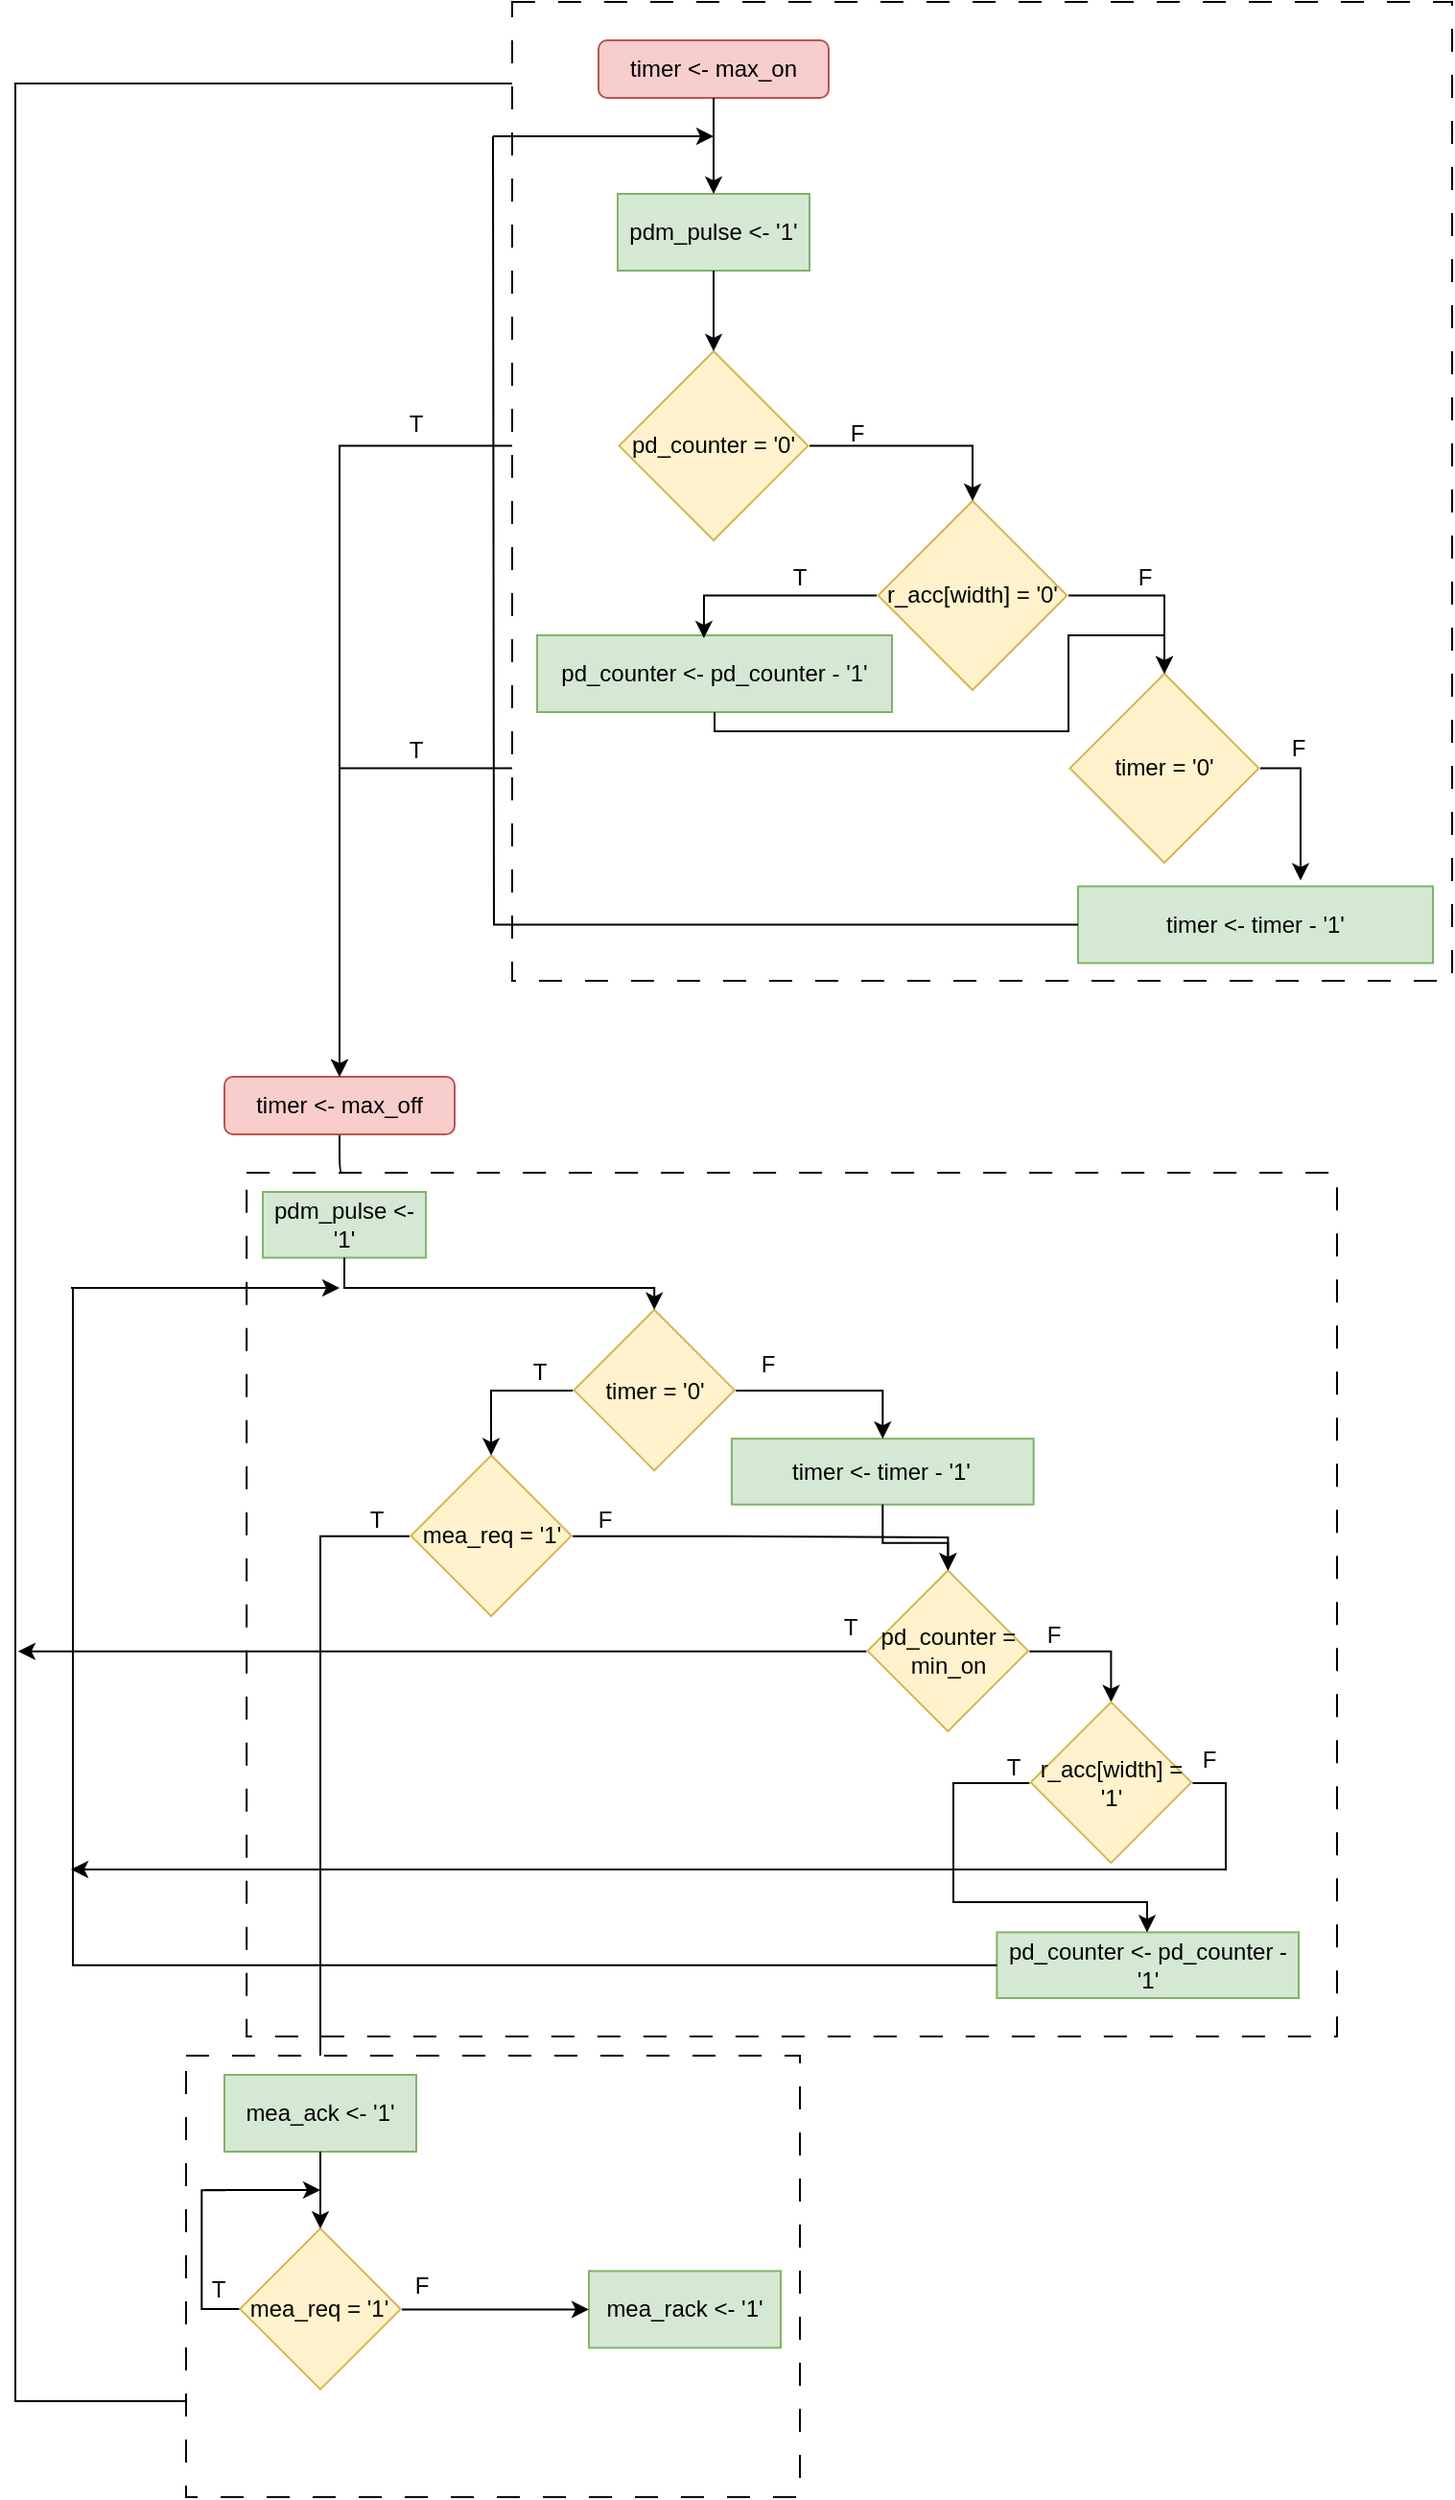 <mxfile version="24.0.1" type="github">
  <diagram name="Page-1" id="hOQKtH4IWWjvnmXXgJGV">
    <mxGraphModel dx="1434" dy="795" grid="1" gridSize="10" guides="1" tooltips="1" connect="1" arrows="1" fold="1" page="1" pageScale="1" pageWidth="850" pageHeight="1100" math="0" shadow="0">
      <root>
        <mxCell id="0" />
        <mxCell id="1" parent="0" />
        <mxCell id="8vx6SqyI67sq7ZQJnIV3-46" style="edgeStyle=orthogonalEdgeStyle;rounded=1;orthogonalLoop=1;jettySize=auto;html=1;exitX=0.5;exitY=1;exitDx=0;exitDy=0;" edge="1" parent="1" source="8vx6SqyI67sq7ZQJnIV3-37" target="8vx6SqyI67sq7ZQJnIV3-45">
          <mxGeometry relative="1" as="geometry" />
        </mxCell>
        <mxCell id="8vx6SqyI67sq7ZQJnIV3-37" value="timer &amp;lt;- max_off" style="rounded=1;whiteSpace=wrap;html=1;fillColor=#f8cecc;strokeColor=#b85450;perimeterSpacing=0;glass=0;" vertex="1" parent="1">
          <mxGeometry x="189" y="590" width="120" height="30" as="geometry" />
        </mxCell>
        <mxCell id="8vx6SqyI67sq7ZQJnIV3-36" style="edgeStyle=orthogonalEdgeStyle;rounded=0;orthogonalLoop=1;jettySize=auto;html=1;curved=0;entryX=0.5;entryY=0;entryDx=0;entryDy=0;" edge="1" parent="1" source="8vx6SqyI67sq7ZQJnIV3-29" target="8vx6SqyI67sq7ZQJnIV3-37">
          <mxGeometry relative="1" as="geometry">
            <mxPoint x="249" y="600" as="targetPoint" />
            <Array as="points">
              <mxPoint x="249" y="429" />
            </Array>
          </mxGeometry>
        </mxCell>
        <mxCell id="8vx6SqyI67sq7ZQJnIV3-38" style="edgeStyle=orthogonalEdgeStyle;rounded=0;orthogonalLoop=1;jettySize=auto;html=1;entryX=0.5;entryY=0;entryDx=0;entryDy=0;curved=0;" edge="1" parent="1" source="8vx6SqyI67sq7ZQJnIV3-8" target="8vx6SqyI67sq7ZQJnIV3-37">
          <mxGeometry relative="1" as="geometry" />
        </mxCell>
        <mxCell id="8vx6SqyI67sq7ZQJnIV3-93" value="" style="group" vertex="1" connectable="0" parent="1">
          <mxGeometry x="209" y="650" width="560" height="440" as="geometry" />
        </mxCell>
        <mxCell id="8vx6SqyI67sq7ZQJnIV3-94" value="" style="rounded=0;whiteSpace=wrap;html=1;dashed=1;dashPattern=12 12;" vertex="1" parent="8vx6SqyI67sq7ZQJnIV3-93">
          <mxGeometry x="-8.43" y="-10" width="568.43" height="450" as="geometry" />
        </mxCell>
        <mxCell id="8vx6SqyI67sq7ZQJnIV3-45" value="pdm_pulse &amp;lt;- &#39;1&#39;" style="rounded=0;whiteSpace=wrap;html=1;fillColor=#d5e8d4;strokeColor=#82b366;" vertex="1" parent="8vx6SqyI67sq7ZQJnIV3-93">
          <mxGeometry width="85.039" height="34.286" as="geometry" />
        </mxCell>
        <mxCell id="8vx6SqyI67sq7ZQJnIV3-47" value="" style="group" vertex="1" connectable="0" parent="8vx6SqyI67sq7ZQJnIV3-93">
          <mxGeometry x="161.575" y="61.294" width="85.039" height="84.416" as="geometry" />
        </mxCell>
        <mxCell id="8vx6SqyI67sq7ZQJnIV3-48" value="" style="whiteSpace=wrap;html=1;aspect=fixed;rounded=0;rotation=-45;fillColor=#fff2cc;strokeColor=#d6b656;" vertex="1" parent="8vx6SqyI67sq7ZQJnIV3-47">
          <mxGeometry x="12.909" y="12.362" width="59.221" height="59.221" as="geometry" />
        </mxCell>
        <mxCell id="8vx6SqyI67sq7ZQJnIV3-49" value="timer = &#39;0&#39;" style="text;html=1;align=center;verticalAlign=middle;whiteSpace=wrap;rounded=0;" vertex="1" parent="8vx6SqyI67sq7ZQJnIV3-47">
          <mxGeometry y="29.351" width="85.039" height="25.714" as="geometry" />
        </mxCell>
        <mxCell id="8vx6SqyI67sq7ZQJnIV3-51" style="edgeStyle=orthogonalEdgeStyle;rounded=0;orthogonalLoop=1;jettySize=auto;html=1;exitX=0.5;exitY=1;exitDx=0;exitDy=0;entryX=1;entryY=0;entryDx=0;entryDy=0;curved=0;" edge="1" parent="8vx6SqyI67sq7ZQJnIV3-93" source="8vx6SqyI67sq7ZQJnIV3-45" target="8vx6SqyI67sq7ZQJnIV3-48">
          <mxGeometry relative="1" as="geometry">
            <Array as="points">
              <mxPoint x="43" y="50" />
              <mxPoint x="204" y="50" />
            </Array>
          </mxGeometry>
        </mxCell>
        <mxCell id="8vx6SqyI67sq7ZQJnIV3-55" value="" style="group" vertex="1" connectable="0" parent="8vx6SqyI67sq7ZQJnIV3-93">
          <mxGeometry x="76.535" y="137.143" width="85.039" height="84.416" as="geometry" />
        </mxCell>
        <mxCell id="8vx6SqyI67sq7ZQJnIV3-56" value="" style="whiteSpace=wrap;html=1;aspect=fixed;rounded=0;rotation=-45;fillColor=#fff2cc;strokeColor=#d6b656;" vertex="1" parent="8vx6SqyI67sq7ZQJnIV3-55">
          <mxGeometry x="12.909" y="12.362" width="59.221" height="59.221" as="geometry" />
        </mxCell>
        <mxCell id="8vx6SqyI67sq7ZQJnIV3-58" value="mea_req = &#39;1&#39;" style="text;html=1;align=center;verticalAlign=middle;whiteSpace=wrap;rounded=0;" vertex="1" parent="8vx6SqyI67sq7ZQJnIV3-55">
          <mxGeometry y="29.351" width="85.039" height="25.714" as="geometry" />
        </mxCell>
        <mxCell id="8vx6SqyI67sq7ZQJnIV3-52" style="edgeStyle=orthogonalEdgeStyle;rounded=0;orthogonalLoop=1;jettySize=auto;html=1;curved=0;" edge="1" parent="8vx6SqyI67sq7ZQJnIV3-93" source="8vx6SqyI67sq7ZQJnIV3-49" target="8vx6SqyI67sq7ZQJnIV3-56">
          <mxGeometry relative="1" as="geometry">
            <mxPoint x="119.055" y="265.714" as="targetPoint" />
          </mxGeometry>
        </mxCell>
        <mxCell id="8vx6SqyI67sq7ZQJnIV3-60" value="T" style="text;html=1;align=center;verticalAlign=middle;whiteSpace=wrap;rounded=0;" vertex="1" parent="8vx6SqyI67sq7ZQJnIV3-93">
          <mxGeometry x="136.063" y="85.714" width="17.008" height="17.143" as="geometry" />
        </mxCell>
        <mxCell id="8vx6SqyI67sq7ZQJnIV3-61" value="F" style="text;html=1;align=center;verticalAlign=middle;whiteSpace=wrap;rounded=0;" vertex="1" parent="8vx6SqyI67sq7ZQJnIV3-93">
          <mxGeometry x="255.118" y="85.714" width="17.008" height="8.571" as="geometry" />
        </mxCell>
        <mxCell id="8vx6SqyI67sq7ZQJnIV3-63" value="T" style="text;html=1;align=center;verticalAlign=middle;whiteSpace=wrap;rounded=0;" vertex="1" parent="8vx6SqyI67sq7ZQJnIV3-93">
          <mxGeometry x="51.024" y="162.857" width="17.008" height="17.143" as="geometry" />
        </mxCell>
        <mxCell id="8vx6SqyI67sq7ZQJnIV3-64" value="timer &amp;lt;- timer - &#39;1&#39;" style="rounded=0;whiteSpace=wrap;html=1;fillColor=#d5e8d4;strokeColor=#82b366;" vertex="1" parent="8vx6SqyI67sq7ZQJnIV3-93">
          <mxGeometry x="244.488" y="128.571" width="157.323" height="34.286" as="geometry" />
        </mxCell>
        <mxCell id="8vx6SqyI67sq7ZQJnIV3-65" style="edgeStyle=orthogonalEdgeStyle;rounded=0;orthogonalLoop=1;jettySize=auto;html=1;exitX=1;exitY=0.5;exitDx=0;exitDy=0;curved=0;" edge="1" parent="8vx6SqyI67sq7ZQJnIV3-93" source="8vx6SqyI67sq7ZQJnIV3-49" target="8vx6SqyI67sq7ZQJnIV3-64">
          <mxGeometry relative="1" as="geometry" />
        </mxCell>
        <mxCell id="8vx6SqyI67sq7ZQJnIV3-67" value="" style="group" vertex="1" connectable="0" parent="8vx6SqyI67sq7ZQJnIV3-93">
          <mxGeometry x="314.646" y="197.143" width="195.591" height="194.554" as="geometry" />
        </mxCell>
        <mxCell id="8vx6SqyI67sq7ZQJnIV3-68" value="" style="whiteSpace=wrap;html=1;aspect=fixed;rounded=0;rotation=-45;fillColor=#fff2cc;strokeColor=#d6b656;" vertex="1" parent="8vx6SqyI67sq7ZQJnIV3-67">
          <mxGeometry x="12.909" y="12.362" width="59.221" height="59.221" as="geometry" />
        </mxCell>
        <mxCell id="8vx6SqyI67sq7ZQJnIV3-74" style="edgeStyle=orthogonalEdgeStyle;rounded=0;orthogonalLoop=1;jettySize=auto;html=1;curved=0;endArrow=classic;endFill=1;" edge="1" parent="8vx6SqyI67sq7ZQJnIV3-67" source="8vx6SqyI67sq7ZQJnIV3-69">
          <mxGeometry relative="1" as="geometry">
            <mxPoint x="-442.205" y="42.208" as="targetPoint" />
          </mxGeometry>
        </mxCell>
        <mxCell id="8vx6SqyI67sq7ZQJnIV3-76" style="edgeStyle=orthogonalEdgeStyle;rounded=0;orthogonalLoop=1;jettySize=auto;html=1;curved=0;entryX=1;entryY=0;entryDx=0;entryDy=0;" edge="1" parent="8vx6SqyI67sq7ZQJnIV3-67" source="8vx6SqyI67sq7ZQJnIV3-69" target="8vx6SqyI67sq7ZQJnIV3-80">
          <mxGeometry relative="1" as="geometry">
            <mxPoint x="127.559" y="187.277" as="targetPoint" />
          </mxGeometry>
        </mxCell>
        <mxCell id="8vx6SqyI67sq7ZQJnIV3-69" value="pd_counter = min_on" style="text;html=1;align=center;verticalAlign=middle;whiteSpace=wrap;rounded=0;" vertex="1" parent="8vx6SqyI67sq7ZQJnIV3-67">
          <mxGeometry y="29.351" width="85.039" height="25.714" as="geometry" />
        </mxCell>
        <mxCell id="8vx6SqyI67sq7ZQJnIV3-86" value="" style="group" vertex="1" connectable="0" parent="8vx6SqyI67sq7ZQJnIV3-67">
          <mxGeometry x="68.031" y="68.571" width="119.055" height="84.416" as="geometry" />
        </mxCell>
        <mxCell id="8vx6SqyI67sq7ZQJnIV3-79" value="" style="group" vertex="1" connectable="0" parent="8vx6SqyI67sq7ZQJnIV3-86">
          <mxGeometry x="17.008" width="85.039" height="84.416" as="geometry" />
        </mxCell>
        <mxCell id="8vx6SqyI67sq7ZQJnIV3-80" value="" style="whiteSpace=wrap;html=1;aspect=fixed;rounded=0;rotation=-45;fillColor=#fff2cc;strokeColor=#d6b656;" vertex="1" parent="8vx6SqyI67sq7ZQJnIV3-79">
          <mxGeometry x="12.909" y="12.362" width="59.221" height="59.221" as="geometry" />
        </mxCell>
        <mxCell id="8vx6SqyI67sq7ZQJnIV3-83" value="r_acc[width] = &#39;1&#39;" style="text;html=1;align=center;verticalAlign=middle;whiteSpace=wrap;rounded=0;" vertex="1" parent="8vx6SqyI67sq7ZQJnIV3-79">
          <mxGeometry y="29.351" width="85.039" height="25.714" as="geometry" />
        </mxCell>
        <mxCell id="8vx6SqyI67sq7ZQJnIV3-84" value="T" style="text;html=1;align=center;verticalAlign=middle;whiteSpace=wrap;rounded=0;" vertex="1" parent="8vx6SqyI67sq7ZQJnIV3-86">
          <mxGeometry y="25.714" width="17.008" height="17.143" as="geometry" />
        </mxCell>
        <mxCell id="8vx6SqyI67sq7ZQJnIV3-85" value="F" style="text;html=1;align=center;verticalAlign=middle;whiteSpace=wrap;rounded=0;" vertex="1" parent="8vx6SqyI67sq7ZQJnIV3-86">
          <mxGeometry x="102.047" y="25.714" width="17.008" height="8.571" as="geometry" />
        </mxCell>
        <mxCell id="8vx6SqyI67sq7ZQJnIV3-75" value="F" style="text;html=1;align=center;verticalAlign=middle;whiteSpace=wrap;rounded=0;" vertex="1" parent="8vx6SqyI67sq7ZQJnIV3-67">
          <mxGeometry x="89.291" y="29.349" width="17.008" height="8.571" as="geometry" />
        </mxCell>
        <mxCell id="8vx6SqyI67sq7ZQJnIV3-71" style="edgeStyle=orthogonalEdgeStyle;rounded=0;orthogonalLoop=1;jettySize=auto;html=1;entryX=1;entryY=0;entryDx=0;entryDy=0;curved=0;" edge="1" parent="8vx6SqyI67sq7ZQJnIV3-93" source="8vx6SqyI67sq7ZQJnIV3-64" target="8vx6SqyI67sq7ZQJnIV3-68">
          <mxGeometry relative="1" as="geometry" />
        </mxCell>
        <mxCell id="8vx6SqyI67sq7ZQJnIV3-70" value="T" style="text;html=1;align=center;verticalAlign=middle;whiteSpace=wrap;rounded=0;" vertex="1" parent="8vx6SqyI67sq7ZQJnIV3-93">
          <mxGeometry x="297.638" y="218.571" width="17.008" height="17.143" as="geometry" />
        </mxCell>
        <mxCell id="8vx6SqyI67sq7ZQJnIV3-88" value="pd_counter &amp;lt;- pd_counter - &#39;1&#39;" style="rounded=0;whiteSpace=wrap;html=1;fillColor=#d5e8d4;strokeColor=#82b366;" vertex="1" parent="8vx6SqyI67sq7ZQJnIV3-93">
          <mxGeometry x="382.677" y="385.714" width="157.323" height="34.286" as="geometry" />
        </mxCell>
        <mxCell id="8vx6SqyI67sq7ZQJnIV3-89" style="edgeStyle=orthogonalEdgeStyle;rounded=0;orthogonalLoop=1;jettySize=auto;html=1;curved=0;" edge="1" parent="8vx6SqyI67sq7ZQJnIV3-93" source="8vx6SqyI67sq7ZQJnIV3-83">
          <mxGeometry relative="1" as="geometry">
            <mxPoint x="-100" y="353" as="targetPoint" />
            <Array as="points">
              <mxPoint x="502" y="308" />
              <mxPoint x="502" y="353" />
              <mxPoint x="-100" y="353" />
            </Array>
          </mxGeometry>
        </mxCell>
        <mxCell id="8vx6SqyI67sq7ZQJnIV3-95" style="edgeStyle=orthogonalEdgeStyle;rounded=0;orthogonalLoop=1;jettySize=auto;html=1;exitX=1;exitY=0.5;exitDx=0;exitDy=0;entryX=1;entryY=0;entryDx=0;entryDy=0;curved=0;" edge="1" parent="8vx6SqyI67sq7ZQJnIV3-93" source="8vx6SqyI67sq7ZQJnIV3-58" target="8vx6SqyI67sq7ZQJnIV3-68">
          <mxGeometry relative="1" as="geometry">
            <Array as="points">
              <mxPoint x="238" y="179" />
              <mxPoint x="357" y="180" />
            </Array>
          </mxGeometry>
        </mxCell>
        <mxCell id="8vx6SqyI67sq7ZQJnIV3-103" value="F" style="text;html=1;align=center;verticalAlign=middle;whiteSpace=wrap;rounded=0;" vertex="1" parent="8vx6SqyI67sq7ZQJnIV3-93">
          <mxGeometry x="170" y="167.14" width="17.008" height="8.571" as="geometry" />
        </mxCell>
        <mxCell id="8vx6SqyI67sq7ZQJnIV3-81" style="edgeStyle=orthogonalEdgeStyle;rounded=0;orthogonalLoop=1;jettySize=auto;html=1;curved=0;endArrow=classic;endFill=1;" edge="1" parent="8vx6SqyI67sq7ZQJnIV3-93" source="8vx6SqyI67sq7ZQJnIV3-83" target="8vx6SqyI67sq7ZQJnIV3-88">
          <mxGeometry relative="1" as="geometry">
            <mxPoint x="-130" y="308" as="targetPoint" />
            <Array as="points">
              <mxPoint x="360" y="308" />
              <mxPoint x="360" y="370" />
              <mxPoint x="461" y="370" />
            </Array>
          </mxGeometry>
        </mxCell>
        <mxCell id="8vx6SqyI67sq7ZQJnIV3-57" style="edgeStyle=orthogonalEdgeStyle;rounded=0;orthogonalLoop=1;jettySize=auto;html=1;curved=0;entryX=0.5;entryY=0;entryDx=0;entryDy=0;" edge="1" parent="1" source="8vx6SqyI67sq7ZQJnIV3-58" target="8vx6SqyI67sq7ZQJnIV3-62">
          <mxGeometry relative="1" as="geometry">
            <mxPoint x="239" y="980" as="targetPoint" />
            <Array as="points">
              <mxPoint x="239" y="829" />
            </Array>
          </mxGeometry>
        </mxCell>
        <mxCell id="8vx6SqyI67sq7ZQJnIV3-90" style="edgeStyle=orthogonalEdgeStyle;rounded=0;orthogonalLoop=1;jettySize=auto;html=1;endArrow=none;endFill=0;curved=0;" edge="1" parent="1" source="8vx6SqyI67sq7ZQJnIV3-88">
          <mxGeometry relative="1" as="geometry">
            <mxPoint x="109" y="700" as="targetPoint" />
            <Array as="points">
              <mxPoint x="110" y="1053" />
            </Array>
          </mxGeometry>
        </mxCell>
        <mxCell id="8vx6SqyI67sq7ZQJnIV3-91" value="" style="endArrow=classic;html=1;rounded=1;" edge="1" parent="1">
          <mxGeometry width="50" height="50" relative="1" as="geometry">
            <mxPoint x="109" y="700" as="sourcePoint" />
            <mxPoint x="249" y="700" as="targetPoint" />
          </mxGeometry>
        </mxCell>
        <mxCell id="8vx6SqyI67sq7ZQJnIV3-118" style="edgeStyle=orthogonalEdgeStyle;rounded=0;orthogonalLoop=1;jettySize=auto;html=1;curved=0;entryX=0;entryY=0.75;entryDx=0;entryDy=0;" edge="1" parent="1" source="8vx6SqyI67sq7ZQJnIV3-110" target="8vx6SqyI67sq7ZQJnIV3-5">
          <mxGeometry relative="1" as="geometry">
            <mxPoint x="329" y="70" as="targetPoint" />
            <Array as="points">
              <mxPoint x="429" y="1280" />
              <mxPoint x="80" y="1280" />
              <mxPoint x="80" y="73" />
            </Array>
          </mxGeometry>
        </mxCell>
        <mxCell id="8vx6SqyI67sq7ZQJnIV3-121" value="" style="group" vertex="1" connectable="0" parent="1">
          <mxGeometry x="169" y="1100" width="320" height="230" as="geometry" />
        </mxCell>
        <mxCell id="8vx6SqyI67sq7ZQJnIV3-120" value="" style="rounded=0;whiteSpace=wrap;html=1;dashed=1;dashPattern=12 12;" vertex="1" parent="8vx6SqyI67sq7ZQJnIV3-121">
          <mxGeometry width="320" height="230" as="geometry" />
        </mxCell>
        <mxCell id="8vx6SqyI67sq7ZQJnIV3-62" value="mea_ack &amp;lt;- &#39;1&#39;" style="rounded=0;whiteSpace=wrap;html=1;fillColor=#d5e8d4;strokeColor=#82b366;" vertex="1" parent="8vx6SqyI67sq7ZQJnIV3-121">
          <mxGeometry x="20" y="10" width="100" height="40" as="geometry" />
        </mxCell>
        <mxCell id="8vx6SqyI67sq7ZQJnIV3-105" value="" style="group" vertex="1" connectable="0" parent="8vx6SqyI67sq7ZQJnIV3-121">
          <mxGeometry x="27.48" y="90" width="85.039" height="84.416" as="geometry" />
        </mxCell>
        <mxCell id="8vx6SqyI67sq7ZQJnIV3-116" style="edgeStyle=orthogonalEdgeStyle;rounded=0;orthogonalLoop=1;jettySize=auto;html=1;curved=0;endArrow=none;endFill=0;" edge="1" parent="8vx6SqyI67sq7ZQJnIV3-105" source="8vx6SqyI67sq7ZQJnIV3-106">
          <mxGeometry relative="1" as="geometry">
            <mxPoint x="-7.48" y="-20" as="targetPoint" />
          </mxGeometry>
        </mxCell>
        <mxCell id="8vx6SqyI67sq7ZQJnIV3-106" value="" style="whiteSpace=wrap;html=1;aspect=fixed;rounded=0;rotation=-45;fillColor=#fff2cc;strokeColor=#d6b656;" vertex="1" parent="8vx6SqyI67sq7ZQJnIV3-105">
          <mxGeometry x="12.909" y="12.362" width="59.221" height="59.221" as="geometry" />
        </mxCell>
        <mxCell id="8vx6SqyI67sq7ZQJnIV3-107" value="mea_req = &#39;1&#39;" style="text;html=1;align=center;verticalAlign=middle;whiteSpace=wrap;rounded=0;" vertex="1" parent="8vx6SqyI67sq7ZQJnIV3-105">
          <mxGeometry y="29.351" width="85.039" height="25.714" as="geometry" />
        </mxCell>
        <mxCell id="8vx6SqyI67sq7ZQJnIV3-108" style="edgeStyle=orthogonalEdgeStyle;rounded=0;orthogonalLoop=1;jettySize=auto;html=1;exitX=0.5;exitY=1;exitDx=0;exitDy=0;curved=0;" edge="1" parent="8vx6SqyI67sq7ZQJnIV3-121" source="8vx6SqyI67sq7ZQJnIV3-62" target="8vx6SqyI67sq7ZQJnIV3-106">
          <mxGeometry relative="1" as="geometry" />
        </mxCell>
        <mxCell id="8vx6SqyI67sq7ZQJnIV3-110" value="mea_rack &amp;lt;- &#39;1&#39;" style="rounded=0;whiteSpace=wrap;html=1;fillColor=#d5e8d4;strokeColor=#82b366;" vertex="1" parent="8vx6SqyI67sq7ZQJnIV3-121">
          <mxGeometry x="210" y="112.21" width="100" height="40" as="geometry" />
        </mxCell>
        <mxCell id="8vx6SqyI67sq7ZQJnIV3-109" style="edgeStyle=orthogonalEdgeStyle;rounded=0;orthogonalLoop=1;jettySize=auto;html=1;entryX=0;entryY=0.5;entryDx=0;entryDy=0;curved=0;" edge="1" parent="8vx6SqyI67sq7ZQJnIV3-121" source="8vx6SqyI67sq7ZQJnIV3-107" target="8vx6SqyI67sq7ZQJnIV3-110">
          <mxGeometry relative="1" as="geometry">
            <mxPoint x="200" y="132.208" as="targetPoint" />
          </mxGeometry>
        </mxCell>
        <mxCell id="8vx6SqyI67sq7ZQJnIV3-113" value="T" style="text;html=1;align=center;verticalAlign=middle;whiteSpace=wrap;rounded=0;" vertex="1" parent="8vx6SqyI67sq7ZQJnIV3-121">
          <mxGeometry x="7.48" y="112.21" width="20" height="20" as="geometry" />
        </mxCell>
        <mxCell id="8vx6SqyI67sq7ZQJnIV3-114" value="F" style="text;html=1;align=center;verticalAlign=middle;whiteSpace=wrap;rounded=0;" vertex="1" parent="8vx6SqyI67sq7ZQJnIV3-121">
          <mxGeometry x="112.52" y="110" width="20" height="20" as="geometry" />
        </mxCell>
        <mxCell id="8vx6SqyI67sq7ZQJnIV3-117" value="" style="endArrow=classic;html=1;rounded=1;" edge="1" parent="8vx6SqyI67sq7ZQJnIV3-121">
          <mxGeometry width="50" height="50" relative="1" as="geometry">
            <mxPoint x="10" y="70" as="sourcePoint" />
            <mxPoint x="70" y="70" as="targetPoint" />
          </mxGeometry>
        </mxCell>
        <mxCell id="8vx6SqyI67sq7ZQJnIV3-122" value="" style="group" vertex="1" connectable="0" parent="1">
          <mxGeometry x="279" y="30" width="550" height="510" as="geometry" />
        </mxCell>
        <mxCell id="8vx6SqyI67sq7ZQJnIV3-50" value="" style="group" vertex="1" connectable="0" parent="8vx6SqyI67sq7ZQJnIV3-122">
          <mxGeometry x="50" width="500" height="510" as="geometry" />
        </mxCell>
        <mxCell id="8vx6SqyI67sq7ZQJnIV3-39" value="" style="rounded=0;whiteSpace=wrap;html=1;dashed=1;dashPattern=12 12;" vertex="1" parent="8vx6SqyI67sq7ZQJnIV3-50">
          <mxGeometry x="10" width="490" height="510" as="geometry" />
        </mxCell>
        <mxCell id="8vx6SqyI67sq7ZQJnIV3-5" value="timer &amp;lt;- max_on" style="rounded=1;whiteSpace=wrap;html=1;fillColor=#f8cecc;strokeColor=#b85450;perimeterSpacing=0;glass=0;" vertex="1" parent="8vx6SqyI67sq7ZQJnIV3-50">
          <mxGeometry x="55" y="20" width="120" height="30" as="geometry" />
        </mxCell>
        <mxCell id="8vx6SqyI67sq7ZQJnIV3-6" value="pdm_pulse &amp;lt;- &#39;1&#39;" style="rounded=0;whiteSpace=wrap;html=1;fillColor=#d5e8d4;strokeColor=#82b366;" vertex="1" parent="8vx6SqyI67sq7ZQJnIV3-50">
          <mxGeometry x="65" y="100" width="100" height="40" as="geometry" />
        </mxCell>
        <mxCell id="8vx6SqyI67sq7ZQJnIV3-7" style="edgeStyle=orthogonalEdgeStyle;rounded=1;orthogonalLoop=1;jettySize=auto;html=1;exitX=0.5;exitY=1;exitDx=0;exitDy=0;entryX=0.5;entryY=0;entryDx=0;entryDy=0;" edge="1" parent="8vx6SqyI67sq7ZQJnIV3-50" source="8vx6SqyI67sq7ZQJnIV3-5" target="8vx6SqyI67sq7ZQJnIV3-6">
          <mxGeometry relative="1" as="geometry" />
        </mxCell>
        <mxCell id="8vx6SqyI67sq7ZQJnIV3-10" value="" style="group" vertex="1" connectable="0" parent="8vx6SqyI67sq7ZQJnIV3-50">
          <mxGeometry x="65" y="181.997" width="100" height="98.486" as="geometry" />
        </mxCell>
        <mxCell id="8vx6SqyI67sq7ZQJnIV3-8" value="" style="whiteSpace=wrap;html=1;aspect=fixed;rounded=0;rotation=-45;fillColor=#fff2cc;strokeColor=#d6b656;" vertex="1" parent="8vx6SqyI67sq7ZQJnIV3-10">
          <mxGeometry x="15.18" y="14.423" width="69.64" height="69.64" as="geometry" />
        </mxCell>
        <mxCell id="8vx6SqyI67sq7ZQJnIV3-9" value="pd_counter = &#39;0&#39;" style="text;html=1;align=center;verticalAlign=middle;whiteSpace=wrap;rounded=0;" vertex="1" parent="8vx6SqyI67sq7ZQJnIV3-10">
          <mxGeometry y="34.243" width="100" height="30" as="geometry" />
        </mxCell>
        <mxCell id="8vx6SqyI67sq7ZQJnIV3-11" style="edgeStyle=orthogonalEdgeStyle;rounded=1;orthogonalLoop=1;jettySize=auto;html=1;entryX=1;entryY=0;entryDx=0;entryDy=0;" edge="1" parent="8vx6SqyI67sq7ZQJnIV3-50" source="8vx6SqyI67sq7ZQJnIV3-6" target="8vx6SqyI67sq7ZQJnIV3-8">
          <mxGeometry relative="1" as="geometry">
            <mxPoint x="115" y="180" as="targetPoint" />
          </mxGeometry>
        </mxCell>
        <mxCell id="8vx6SqyI67sq7ZQJnIV3-12" value="" style="group" vertex="1" connectable="0" parent="8vx6SqyI67sq7ZQJnIV3-50">
          <mxGeometry x="200" y="260" width="100" height="98.486" as="geometry" />
        </mxCell>
        <mxCell id="8vx6SqyI67sq7ZQJnIV3-13" value="" style="whiteSpace=wrap;html=1;aspect=fixed;rounded=0;rotation=-45;fillColor=#fff2cc;strokeColor=#d6b656;" vertex="1" parent="8vx6SqyI67sq7ZQJnIV3-12">
          <mxGeometry x="15.18" y="14.423" width="69.64" height="69.64" as="geometry" />
        </mxCell>
        <mxCell id="8vx6SqyI67sq7ZQJnIV3-14" value="r_acc[width] = &#39;0&#39;" style="text;html=1;align=center;verticalAlign=middle;whiteSpace=wrap;rounded=0;" vertex="1" parent="8vx6SqyI67sq7ZQJnIV3-12">
          <mxGeometry y="34.243" width="100" height="30" as="geometry" />
        </mxCell>
        <mxCell id="8vx6SqyI67sq7ZQJnIV3-16" style="edgeStyle=orthogonalEdgeStyle;rounded=0;orthogonalLoop=1;jettySize=auto;html=1;exitX=1;exitY=0.5;exitDx=0;exitDy=0;entryX=1;entryY=0;entryDx=0;entryDy=0;curved=0;" edge="1" parent="8vx6SqyI67sq7ZQJnIV3-50" source="8vx6SqyI67sq7ZQJnIV3-9" target="8vx6SqyI67sq7ZQJnIV3-13">
          <mxGeometry relative="1" as="geometry" />
        </mxCell>
        <mxCell id="8vx6SqyI67sq7ZQJnIV3-19" value="F" style="text;html=1;align=center;verticalAlign=middle;whiteSpace=wrap;rounded=0;" vertex="1" parent="8vx6SqyI67sq7ZQJnIV3-50">
          <mxGeometry x="180" y="220" width="20" height="10" as="geometry" />
        </mxCell>
        <mxCell id="8vx6SqyI67sq7ZQJnIV3-20" value="pd_counter &amp;lt;- pd_counter - &#39;1&#39;" style="rounded=0;whiteSpace=wrap;html=1;fillColor=#d5e8d4;strokeColor=#82b366;" vertex="1" parent="8vx6SqyI67sq7ZQJnIV3-50">
          <mxGeometry x="23" y="330" width="185" height="40" as="geometry" />
        </mxCell>
        <mxCell id="8vx6SqyI67sq7ZQJnIV3-23" style="edgeStyle=orthogonalEdgeStyle;rounded=0;orthogonalLoop=1;jettySize=auto;html=1;exitX=0;exitY=0.5;exitDx=0;exitDy=0;entryX=0.47;entryY=0.038;entryDx=0;entryDy=0;entryPerimeter=0;curved=0;" edge="1" parent="8vx6SqyI67sq7ZQJnIV3-50" source="8vx6SqyI67sq7ZQJnIV3-14" target="8vx6SqyI67sq7ZQJnIV3-20">
          <mxGeometry relative="1" as="geometry" />
        </mxCell>
        <mxCell id="8vx6SqyI67sq7ZQJnIV3-24" value="T" style="text;html=1;align=center;verticalAlign=middle;whiteSpace=wrap;rounded=0;" vertex="1" parent="8vx6SqyI67sq7ZQJnIV3-50">
          <mxGeometry x="150" y="290" width="20" height="20" as="geometry" />
        </mxCell>
        <mxCell id="8vx6SqyI67sq7ZQJnIV3-27" value="" style="group" vertex="1" connectable="0" parent="8vx6SqyI67sq7ZQJnIV3-50">
          <mxGeometry x="300" y="350" width="100" height="98.486" as="geometry" />
        </mxCell>
        <mxCell id="8vx6SqyI67sq7ZQJnIV3-28" value="" style="whiteSpace=wrap;html=1;aspect=fixed;rounded=0;rotation=-45;fillColor=#fff2cc;strokeColor=#d6b656;" vertex="1" parent="8vx6SqyI67sq7ZQJnIV3-27">
          <mxGeometry x="15.18" y="14.423" width="69.64" height="69.64" as="geometry" />
        </mxCell>
        <mxCell id="8vx6SqyI67sq7ZQJnIV3-29" value="timer = &#39;0&#39;" style="text;html=1;align=center;verticalAlign=middle;whiteSpace=wrap;rounded=0;" vertex="1" parent="8vx6SqyI67sq7ZQJnIV3-27">
          <mxGeometry y="34.243" width="100" height="30" as="geometry" />
        </mxCell>
        <mxCell id="8vx6SqyI67sq7ZQJnIV3-31" value="F" style="text;html=1;align=center;verticalAlign=middle;whiteSpace=wrap;rounded=0;" vertex="1" parent="8vx6SqyI67sq7ZQJnIV3-50">
          <mxGeometry x="330" y="290" width="20" height="20" as="geometry" />
        </mxCell>
        <mxCell id="8vx6SqyI67sq7ZQJnIV3-32" value="timer &amp;lt;- timer - &#39;1&#39;" style="rounded=0;whiteSpace=wrap;html=1;fillColor=#d5e8d4;strokeColor=#82b366;" vertex="1" parent="8vx6SqyI67sq7ZQJnIV3-50">
          <mxGeometry x="305" y="460.75" width="185" height="40" as="geometry" />
        </mxCell>
        <mxCell id="8vx6SqyI67sq7ZQJnIV3-34" value="F" style="text;html=1;align=center;verticalAlign=middle;whiteSpace=wrap;rounded=0;" vertex="1" parent="8vx6SqyI67sq7ZQJnIV3-50">
          <mxGeometry x="410" y="379.24" width="20" height="20" as="geometry" />
        </mxCell>
        <mxCell id="8vx6SqyI67sq7ZQJnIV3-42" style="edgeStyle=orthogonalEdgeStyle;rounded=0;orthogonalLoop=1;jettySize=auto;html=1;exitX=0.5;exitY=1;exitDx=0;exitDy=0;entryX=1;entryY=0;entryDx=0;entryDy=0;curved=0;" edge="1" parent="8vx6SqyI67sq7ZQJnIV3-50" source="8vx6SqyI67sq7ZQJnIV3-20" target="8vx6SqyI67sq7ZQJnIV3-28">
          <mxGeometry relative="1" as="geometry">
            <Array as="points">
              <mxPoint x="116" y="380" />
              <mxPoint x="300" y="380" />
              <mxPoint x="300" y="330" />
              <mxPoint x="350" y="330" />
            </Array>
          </mxGeometry>
        </mxCell>
        <mxCell id="8vx6SqyI67sq7ZQJnIV3-30" style="edgeStyle=orthogonalEdgeStyle;rounded=0;orthogonalLoop=1;jettySize=auto;html=1;curved=0;entryX=1;entryY=0;entryDx=0;entryDy=0;" edge="1" parent="8vx6SqyI67sq7ZQJnIV3-50" source="8vx6SqyI67sq7ZQJnIV3-14" target="8vx6SqyI67sq7ZQJnIV3-28">
          <mxGeometry relative="1" as="geometry">
            <mxPoint x="390" y="340" as="targetPoint" />
          </mxGeometry>
        </mxCell>
        <mxCell id="8vx6SqyI67sq7ZQJnIV3-35" style="edgeStyle=orthogonalEdgeStyle;rounded=0;orthogonalLoop=1;jettySize=auto;html=1;exitX=1;exitY=0.5;exitDx=0;exitDy=0;entryX=0.627;entryY=-0.075;entryDx=0;entryDy=0;entryPerimeter=0;curved=0;" edge="1" parent="8vx6SqyI67sq7ZQJnIV3-50" source="8vx6SqyI67sq7ZQJnIV3-29" target="8vx6SqyI67sq7ZQJnIV3-32">
          <mxGeometry relative="1" as="geometry" />
        </mxCell>
        <mxCell id="8vx6SqyI67sq7ZQJnIV3-44" value="" style="group" vertex="1" connectable="0" parent="8vx6SqyI67sq7ZQJnIV3-50">
          <mxGeometry y="70" width="115" as="geometry" />
        </mxCell>
        <mxCell id="8vx6SqyI67sq7ZQJnIV3-41" style="edgeStyle=orthogonalEdgeStyle;rounded=0;orthogonalLoop=1;jettySize=auto;html=1;exitX=0;exitY=0.5;exitDx=0;exitDy=0;curved=0;endArrow=none;endFill=0;" edge="1" parent="8vx6SqyI67sq7ZQJnIV3-44" source="8vx6SqyI67sq7ZQJnIV3-32">
          <mxGeometry relative="1" as="geometry">
            <mxPoint as="targetPoint" />
          </mxGeometry>
        </mxCell>
        <mxCell id="8vx6SqyI67sq7ZQJnIV3-43" value="" style="endArrow=classic;html=1;rounded=1;" edge="1" parent="8vx6SqyI67sq7ZQJnIV3-44">
          <mxGeometry width="50" height="50" relative="1" as="geometry">
            <mxPoint as="sourcePoint" />
            <mxPoint x="115" as="targetPoint" />
          </mxGeometry>
        </mxCell>
        <mxCell id="8vx6SqyI67sq7ZQJnIV3-53" value="T" style="text;html=1;align=center;verticalAlign=middle;whiteSpace=wrap;rounded=0;" vertex="1" parent="8vx6SqyI67sq7ZQJnIV3-122">
          <mxGeometry y="210" width="20" height="20" as="geometry" />
        </mxCell>
        <mxCell id="8vx6SqyI67sq7ZQJnIV3-54" value="T" style="text;html=1;align=center;verticalAlign=middle;whiteSpace=wrap;rounded=0;" vertex="1" parent="8vx6SqyI67sq7ZQJnIV3-122">
          <mxGeometry y="380" width="20" height="20" as="geometry" />
        </mxCell>
      </root>
    </mxGraphModel>
  </diagram>
</mxfile>
